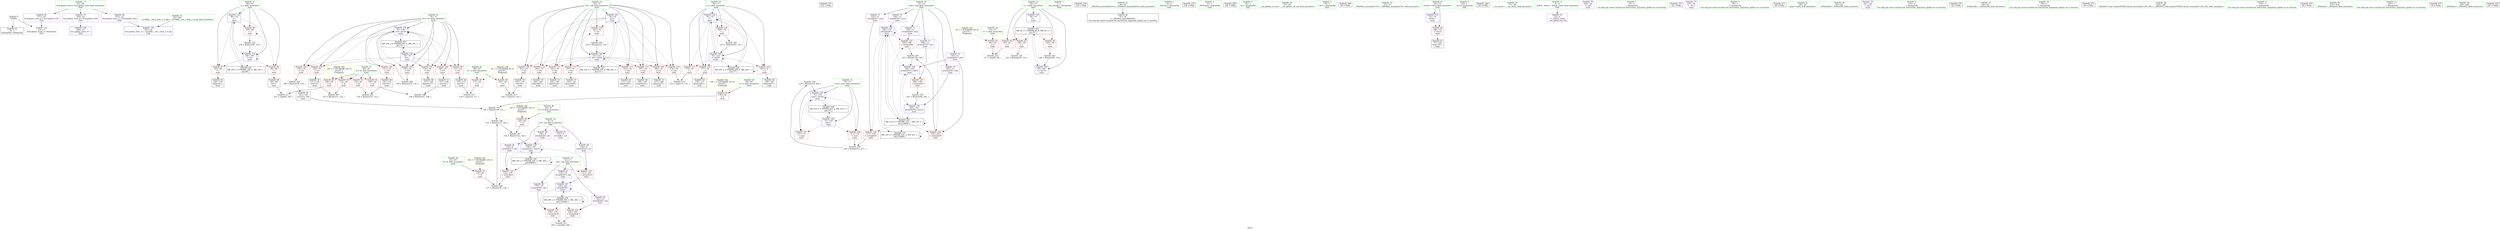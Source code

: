 digraph "SVFG" {
	label="SVFG";

	Node0x5569980e38b0 [shape=record,color=grey,label="{NodeID: 0\nNullPtr}"];
	Node0x5569980e38b0 -> Node0x5569980fde00[style=solid];
	Node0x5569980e38b0 -> Node0x556998104750[style=solid];
	Node0x5569980fe3b0 [shape=record,color=red,label="{NodeID: 97\n103\<--68\n\<--i\nmain\n}"];
	Node0x5569980fe3b0 -> Node0x5569980fe070[style=solid];
	Node0x5569980e4e50 [shape=record,color=green,label="{NodeID: 14\n8\<--9\narr\<--arr_field_insensitive\nGlob }"];
	Node0x5569980e4e50 -> Node0x5569980fff30[style=solid];
	Node0x5569980e4e50 -> Node0x556998100000[style=solid];
	Node0x5569980e4e50 -> Node0x5569981000d0[style=solid];
	Node0x5569980e4e50 -> Node0x5569981001a0[style=solid];
	Node0x556998125730 [shape=record,color=black,label="{NodeID: 277\n232 = PHI()\n}"];
	Node0x556998101d60 [shape=record,color=grey,label="{NodeID: 194\n219 = Binary(218, 202, )\n}"];
	Node0x556998101d60 -> Node0x556998105480[style=solid];
	Node0x5569980fef10 [shape=record,color=red,label="{NodeID: 111\n181\<--74\n\<--i32\nmain\n}"];
	Node0x5569980fef10 -> Node0x5569980ff8b0[style=solid];
	Node0x5569980fd2a0 [shape=record,color=green,label="{NodeID: 28\n62\<--63\nX\<--X_field_insensitive\nmain\n}"];
	Node0x5569980fd2a0 -> Node0x5569981017f0[style=solid];
	Node0x556998109dd0 [shape=record,color=grey,label="{NodeID: 208\n154 = Binary(153, 110, )\n}"];
	Node0x556998109dd0 -> Node0x556998104e00[style=solid];
	Node0x556998104210 [shape=record,color=red,label="{NodeID: 125\n190\<--189\n\<--arrayidx48\nmain\n}"];
	Node0x556998104210 -> Node0x556998109ad0[style=solid];
	Node0x5569980fde00 [shape=record,color=black,label="{NodeID: 42\n2\<--3\ndummyVal\<--dummyVal\n}"];
	Node0x556998104e00 [shape=record,color=blue,label="{NodeID: 139\n70\<--154\ni10\<--inc30\nmain\n}"];
	Node0x556998104e00 -> Node0x5569980fe550[style=dashed];
	Node0x556998104e00 -> Node0x5569980fe620[style=dashed];
	Node0x556998104e00 -> Node0x5569980fe6f0[style=dashed];
	Node0x556998104e00 -> Node0x5569980fe7c0[style=dashed];
	Node0x556998104e00 -> Node0x5569980fe890[style=dashed];
	Node0x556998104e00 -> Node0x5569980fe960[style=dashed];
	Node0x556998104e00 -> Node0x5569980fea30[style=dashed];
	Node0x556998104e00 -> Node0x556998104e00[style=dashed];
	Node0x556998104e00 -> Node0x556998114310[style=dashed];
	Node0x5569980ff980 [shape=record,color=black,label="{NodeID: 56\n188\<--187\nidxprom47\<--\nmain\n}"];
	Node0x5569981004e0 [shape=record,color=purple,label="{NodeID: 70\n168\<--12\narrayidx38\<--soln\nmain\n}"];
	Node0x5569981004e0 -> Node0x556998105070[style=solid];
	Node0x5569981010a0 [shape=record,color=red,label="{NodeID: 84\n85\<--56\n\<--t\nmain\n}"];
	Node0x5569981010a0 -> Node0x55699810a6d0[style=solid];
	Node0x5569980e29c0 [shape=record,color=green,label="{NodeID: 1\n7\<--1\n__dso_handle\<--dummyObj\nGlob }"];
	Node0x5569980fe480 [shape=record,color=red,label="{NodeID: 98\n108\<--68\n\<--i\nmain\n}"];
	Node0x5569980fe480 -> Node0x556998109650[style=solid];
	Node0x5569980e4f20 [shape=record,color=green,label="{NodeID: 15\n10\<--11\ninp\<--inp_field_insensitive\nGlob }"];
	Node0x5569980e4f20 -> Node0x556998100270[style=solid];
	Node0x5569980e4f20 -> Node0x556998100340[style=solid];
	Node0x5569980e4f20 -> Node0x556998100410[style=solid];
	Node0x556998125830 [shape=record,color=black,label="{NodeID: 278\n236 = PHI()\n}"];
	Node0x556998101ee0 [shape=record,color=grey,label="{NodeID: 195\n218 = Binary(213, 217, )\n}"];
	Node0x556998101ee0 -> Node0x556998101d60[style=solid];
	Node0x5569980fefe0 [shape=record,color=red,label="{NodeID: 112\n191\<--74\n\<--i32\nmain\n}"];
	Node0x5569980fefe0 -> Node0x5569980ffa50[style=solid];
	Node0x5569980fd370 [shape=record,color=green,label="{NodeID: 29\n64\<--65\nY\<--Y_field_insensitive\nmain\n}"];
	Node0x5569980fd370 -> Node0x5569981018c0[style=solid];
	Node0x556998109f50 [shape=record,color=grey,label="{NodeID: 209\n137 = Binary(130, 136, )\n}"];
	Node0x556998109f50 -> Node0x556998102060[style=solid];
	Node0x5569981042e0 [shape=record,color=red,label="{NodeID: 126\n194\<--193\n\<--arrayidx50\nmain\n}"];
	Node0x5569981042e0 -> Node0x556998109ad0[style=solid];
	Node0x5569980fded0 [shape=record,color=black,label="{NodeID: 43\n35\<--36\n\<--_ZNSt8ios_base4InitD1Ev\nCan only get source location for instruction, argument, global var or function.}"];
	Node0x556998113910 [shape=record,color=black,label="{NodeID: 223\nMR_6V_3 = PHI(MR_6V_4, MR_6V_2, )\npts\{57 \}\n}"];
	Node0x556998113910 -> Node0x5569981010a0[style=dashed];
	Node0x556998113910 -> Node0x556998101170[style=dashed];
	Node0x556998113910 -> Node0x556998101240[style=dashed];
	Node0x556998113910 -> Node0x556998105620[style=dashed];
	Node0x556998104ed0 [shape=record,color=blue,label="{NodeID: 140\n72\<--158\nsum\<--\nmain\n}"];
	Node0x556998104ed0 -> Node0x5569980feb00[style=dashed];
	Node0x556998104ed0 -> Node0x5569980febd0[style=dashed];
	Node0x556998104ed0 -> Node0x556998105480[style=dashed];
	Node0x556998104ed0 -> Node0x556998114810[style=dashed];
	Node0x5569980ffa50 [shape=record,color=black,label="{NodeID: 57\n192\<--191\nidxprom49\<--\nmain\n}"];
	Node0x556998118530 [shape=record,color=yellow,style=double,label="{NodeID: 237\n4V_1 = ENCHI(MR_4V_0)\npts\{55 \}\nFun[main]}"];
	Node0x556998118530 -> Node0x556998100fd0[style=dashed];
	Node0x5569981005b0 [shape=record,color=purple,label="{NodeID: 71\n189\<--12\narrayidx48\<--soln\nmain\n}"];
	Node0x5569981005b0 -> Node0x556998104210[style=solid];
	Node0x556998101170 [shape=record,color=red,label="{NodeID: 85\n230\<--56\n\<--t\nmain\n}"];
	Node0x556998101170 -> Node0x556998101a60[style=solid];
	Node0x5569980e3bd0 [shape=record,color=green,label="{NodeID: 2\n14\<--1\n_ZSt3cin\<--dummyObj\nGlob }"];
	Node0x5569980fe550 [shape=record,color=red,label="{NodeID: 99\n115\<--70\n\<--i10\nmain\n}"];
	Node0x5569980fe550 -> Node0x5569980fe140[style=solid];
	Node0x5569980e4ff0 [shape=record,color=green,label="{NodeID: 16\n12\<--13\nsoln\<--soln_field_insensitive\nGlob }"];
	Node0x5569980e4ff0 -> Node0x5569981004e0[style=solid];
	Node0x5569980e4ff0 -> Node0x5569981005b0[style=solid];
	Node0x5569980e4ff0 -> Node0x556998100680[style=solid];
	Node0x5569980e4ff0 -> Node0x556998100750[style=solid];
	Node0x5569980e4ff0 -> Node0x556998100820[style=solid];
	Node0x5569980e4ff0 -> Node0x5569981008f0[style=solid];
	Node0x556998125930 [shape=record,color=black,label="{NodeID: 279\n238 = PHI()\n}"];
	Node0x556998102060 [shape=record,color=grey,label="{NodeID: 196\n143 = Binary(137, 142, )\n}"];
	Node0x556998102060 -> Node0x5569981021e0[style=solid];
	Node0x5569980ff0b0 [shape=record,color=red,label="{NodeID: 113\n197\<--74\n\<--i32\nmain\n}"];
	Node0x5569980ff0b0 -> Node0x5569980ffb20[style=solid];
	Node0x5569980fd440 [shape=record,color=green,label="{NodeID: 30\n66\<--67\nZ\<--Z_field_insensitive\nmain\n}"];
	Node0x5569980fd440 -> Node0x556998101990[style=solid];
	Node0x55699810a0d0 [shape=record,color=grey,label="{NodeID: 210\n175 = cmp(173, 174, )\n}"];
	Node0x5569981043b0 [shape=record,color=red,label="{NodeID: 127\n200\<--199\n\<--arrayidx53\nmain\n}"];
	Node0x5569981043b0 -> Node0x5569981024e0[style=solid];
	Node0x5569980fdfa0 [shape=record,color=black,label="{NodeID: 44\n99\<--98\nconv\<--\nmain\n}"];
	Node0x5569980fdfa0 -> Node0x55699810a250[style=solid];
	Node0x556998113e10 [shape=record,color=black,label="{NodeID: 224\nMR_18V_2 = PHI(MR_18V_4, MR_18V_1, )\npts\{69 \}\n}"];
	Node0x556998113e10 -> Node0x5569981049f0[style=dashed];
	Node0x556998104fa0 [shape=record,color=blue,label="{NodeID: 141\n74\<--79\ni32\<--\nmain\n}"];
	Node0x556998104fa0 -> Node0x5569980feca0[style=dashed];
	Node0x556998104fa0 -> Node0x5569980fed70[style=dashed];
	Node0x556998104fa0 -> Node0x5569980fee40[style=dashed];
	Node0x556998104fa0 -> Node0x5569980fef10[style=dashed];
	Node0x556998104fa0 -> Node0x5569980fefe0[style=dashed];
	Node0x556998104fa0 -> Node0x5569980ff0b0[style=dashed];
	Node0x556998104fa0 -> Node0x5569980ff180[style=dashed];
	Node0x556998104fa0 -> Node0x5569980ff250[style=dashed];
	Node0x556998104fa0 -> Node0x556998103ac0[style=dashed];
	Node0x556998104fa0 -> Node0x556998105550[style=dashed];
	Node0x556998104fa0 -> Node0x556998114d10[style=dashed];
	Node0x5569980ffb20 [shape=record,color=black,label="{NodeID: 58\n198\<--197\nidxprom52\<--\nmain\n}"];
	Node0x556998100680 [shape=record,color=purple,label="{NodeID: 72\n193\<--12\narrayidx50\<--soln\nmain\n}"];
	Node0x556998100680 -> Node0x5569981042e0[style=solid];
	Node0x556998100680 -> Node0x556998105210[style=solid];
	Node0x556998101240 [shape=record,color=red,label="{NodeID: 86\n244\<--56\n\<--t\nmain\n}"];
	Node0x556998101240 -> Node0x5569981027e0[style=solid];
	Node0x5569980e5230 [shape=record,color=green,label="{NodeID: 3\n15\<--1\n_ZSt4cout\<--dummyObj\nGlob }"];
	Node0x5569980fe620 [shape=record,color=red,label="{NodeID: 100\n120\<--70\n\<--i10\nmain\n}"];
	Node0x5569980fe620 -> Node0x5569980fe210[style=solid];
	Node0x5569980e50c0 [shape=record,color=green,label="{NodeID: 17\n22\<--26\nllvm.global_ctors\<--llvm.global_ctors_field_insensitive\nGlob }"];
	Node0x5569980e50c0 -> Node0x556998100c30[style=solid];
	Node0x5569980e50c0 -> Node0x556998100d00[style=solid];
	Node0x5569980e50c0 -> Node0x556998100e00[style=solid];
	Node0x556998125a30 [shape=record,color=black,label="{NodeID: 280\n242 = PHI()\n}"];
	Node0x5569981021e0 [shape=record,color=grey,label="{NodeID: 197\n145 = Binary(143, 144, )\n}"];
	Node0x5569981021e0 -> Node0x556998104d30[style=solid];
	Node0x5569980ff180 [shape=record,color=red,label="{NodeID: 114\n203\<--74\n\<--i32\nmain\n}"];
	Node0x5569980ff180 -> Node0x5569980ffbf0[style=solid];
	Node0x5569980fd510 [shape=record,color=green,label="{NodeID: 31\n68\<--69\ni\<--i_field_insensitive\nmain\n}"];
	Node0x5569980fd510 -> Node0x5569980fe2e0[style=solid];
	Node0x5569980fd510 -> Node0x5569980fe3b0[style=solid];
	Node0x5569980fd510 -> Node0x5569980fe480[style=solid];
	Node0x5569980fd510 -> Node0x5569981049f0[style=solid];
	Node0x5569980fd510 -> Node0x556998104ac0[style=solid];
	Node0x55699810a250 [shape=record,color=grey,label="{NodeID: 211\n101 = cmp(99, 100, )\n}"];
	Node0x556998104480 [shape=record,color=red,label="{NodeID: 128\n217\<--216\n\<--arrayidx61\nmain\n}"];
	Node0x556998104480 -> Node0x556998101ee0[style=solid];
	Node0x5569980fe070 [shape=record,color=black,label="{NodeID: 45\n104\<--103\nidxprom\<--\nmain\n}"];
	Node0x556998114310 [shape=record,color=black,label="{NodeID: 225\nMR_20V_2 = PHI(MR_20V_4, MR_20V_1, )\npts\{71 \}\n}"];
	Node0x556998114310 -> Node0x556998104b90[style=dashed];
	Node0x556998105070 [shape=record,color=blue,label="{NodeID: 142\n168\<--170\narrayidx38\<--\nmain\n}"];
	Node0x556998105070 -> Node0x556998104210[style=dashed];
	Node0x556998105070 -> Node0x5569981042e0[style=dashed];
	Node0x556998105070 -> Node0x556998104480[style=dashed];
	Node0x556998105070 -> Node0x556998105070[style=dashed];
	Node0x556998105070 -> Node0x556998105210[style=dashed];
	Node0x556998105070 -> Node0x556998112a10[style=dashed];
	Node0x556998105070 -> Node0x556998116110[style=dashed];
	Node0x5569980ffbf0 [shape=record,color=black,label="{NodeID: 59\n204\<--203\nidxprom55\<--\nmain\n}"];
	Node0x5569981186f0 [shape=record,color=yellow,style=double,label="{NodeID: 239\n8V_1 = ENCHI(MR_8V_0)\npts\{59 \}\nFun[main]}"];
	Node0x5569981186f0 -> Node0x556998101310[style=dashed];
	Node0x5569981186f0 -> Node0x5569981013e0[style=dashed];
	Node0x556998100750 [shape=record,color=purple,label="{NodeID: 73\n199\<--12\narrayidx53\<--soln\nmain\n}"];
	Node0x556998100750 -> Node0x5569981043b0[style=solid];
	Node0x556998101310 [shape=record,color=red,label="{NodeID: 87\n117\<--58\n\<--n\nmain\n}"];
	Node0x556998101310 -> Node0x55699810a850[style=solid];
	Node0x5569980e52c0 [shape=record,color=green,label="{NodeID: 4\n16\<--1\n.str\<--dummyObj\nGlob }"];
	Node0x5569980fe6f0 [shape=record,color=red,label="{NodeID: 101\n126\<--70\n\<--i10\nmain\n}"];
	Node0x5569980fe6f0 -> Node0x5569980ff300[style=solid];
	Node0x5569980fcb40 [shape=record,color=green,label="{NodeID: 18\n27\<--28\n__cxx_global_var_init\<--__cxx_global_var_init_field_insensitive\n}"];
	Node0x556998102360 [shape=record,color=grey,label="{NodeID: 198\n149 = Binary(147, 148, )\n}"];
	Node0x5569980ff250 [shape=record,color=red,label="{NodeID: 115\n214\<--74\n\<--i32\nmain\n}"];
	Node0x5569980ff250 -> Node0x5569980ffcc0[style=solid];
	Node0x5569980fd5e0 [shape=record,color=green,label="{NodeID: 32\n70\<--71\ni10\<--i10_field_insensitive\nmain\n}"];
	Node0x5569980fd5e0 -> Node0x5569980fe550[style=solid];
	Node0x5569980fd5e0 -> Node0x5569980fe620[style=solid];
	Node0x5569980fd5e0 -> Node0x5569980fe6f0[style=solid];
	Node0x5569980fd5e0 -> Node0x5569980fe7c0[style=solid];
	Node0x5569980fd5e0 -> Node0x5569980fe890[style=solid];
	Node0x5569980fd5e0 -> Node0x5569980fe960[style=solid];
	Node0x5569980fd5e0 -> Node0x5569980fea30[style=solid];
	Node0x5569980fd5e0 -> Node0x556998104b90[style=solid];
	Node0x5569980fd5e0 -> Node0x556998104e00[style=solid];
	Node0x55699810a3d0 [shape=record,color=grey,label="{NodeID: 212\n185 = cmp(180, 184, )\n}"];
	Node0x556998104550 [shape=record,color=blue,label="{NodeID: 129\n269\<--23\nllvm.global_ctors_0\<--\nGlob }"];
	Node0x5569980fe140 [shape=record,color=black,label="{NodeID: 46\n116\<--115\nconv12\<--\nmain\n}"];
	Node0x5569980fe140 -> Node0x55699810a850[style=solid];
	Node0x556998114810 [shape=record,color=black,label="{NodeID: 226\nMR_22V_2 = PHI(MR_22V_4, MR_22V_1, )\npts\{73 \}\n}"];
	Node0x556998114810 -> Node0x556998104ed0[style=dashed];
	Node0x556998105140 [shape=record,color=blue,label="{NodeID: 143\n76\<--79\nj\<--\nmain\n}"];
	Node0x556998105140 -> Node0x556998103b90[style=dashed];
	Node0x556998105140 -> Node0x556998103c60[style=dashed];
	Node0x556998105140 -> Node0x556998103d30[style=dashed];
	Node0x556998105140 -> Node0x556998103e00[style=dashed];
	Node0x556998105140 -> Node0x556998105140[style=dashed];
	Node0x556998105140 -> Node0x5569981053b0[style=dashed];
	Node0x556998105140 -> Node0x556998115210[style=dashed];
	Node0x5569980ffcc0 [shape=record,color=black,label="{NodeID: 60\n215\<--214\nidxprom60\<--\nmain\n}"];
	Node0x5569981187d0 [shape=record,color=yellow,style=double,label="{NodeID: 240\n10V_1 = ENCHI(MR_10V_0)\npts\{61 \}\nFun[main]}"];
	Node0x5569981187d0 -> Node0x5569981014b0[style=dashed];
	Node0x5569981187d0 -> Node0x556998101580[style=dashed];
	Node0x5569981187d0 -> Node0x556998101650[style=dashed];
	Node0x5569981187d0 -> Node0x556998101720[style=dashed];
	Node0x556998100820 [shape=record,color=purple,label="{NodeID: 74\n205\<--12\narrayidx56\<--soln\nmain\n}"];
	Node0x556998100820 -> Node0x5569981052e0[style=solid];
	Node0x5569981013e0 [shape=record,color=red,label="{NodeID: 88\n163\<--58\n\<--n\nmain\n}"];
	Node0x5569981013e0 -> Node0x55699810a550[style=solid];
	Node0x5569980e4000 [shape=record,color=green,label="{NodeID: 5\n18\<--1\n.str.1\<--dummyObj\nGlob }"];
	Node0x556997e8b930 [shape=record,color=black,label="{NodeID: 268\n80 = PHI()\n}"];
	Node0x5569980fe7c0 [shape=record,color=red,label="{NodeID: 102\n131\<--70\n\<--i10\nmain\n}"];
	Node0x5569980fe7c0 -> Node0x5569980ff3d0[style=solid];
	Node0x5569980fcbd0 [shape=record,color=green,label="{NodeID: 19\n31\<--32\n_ZNSt8ios_base4InitC1Ev\<--_ZNSt8ios_base4InitC1Ev_field_insensitive\n}"];
	Node0x5569981024e0 [shape=record,color=grey,label="{NodeID: 199\n201 = Binary(200, 202, )\n}"];
	Node0x5569981024e0 -> Node0x5569981052e0[style=solid];
	Node0x556998103ac0 [shape=record,color=red,label="{NodeID: 116\n222\<--74\n\<--i32\nmain\n}"];
	Node0x556998103ac0 -> Node0x556998102960[style=solid];
	Node0x5569980fd6b0 [shape=record,color=green,label="{NodeID: 33\n72\<--73\nsum\<--sum_field_insensitive\nmain\n}"];
	Node0x5569980fd6b0 -> Node0x5569980feb00[style=solid];
	Node0x5569980fd6b0 -> Node0x5569980febd0[style=solid];
	Node0x5569980fd6b0 -> Node0x556998104ed0[style=solid];
	Node0x5569980fd6b0 -> Node0x556998105480[style=solid];
	Node0x55699810a550 [shape=record,color=grey,label="{NodeID: 213\n164 = cmp(162, 163, )\n}"];
	Node0x556998104650 [shape=record,color=blue,label="{NodeID: 130\n270\<--24\nllvm.global_ctors_1\<--_GLOBAL__sub_I_Saty_2_0.cpp\nGlob }"];
	Node0x5569980fe210 [shape=record,color=black,label="{NodeID: 47\n121\<--120\nconv15\<--\nmain\n}"];
	Node0x5569980fe210 -> Node0x556998109c50[style=solid];
	Node0x556998114d10 [shape=record,color=black,label="{NodeID: 227\nMR_24V_2 = PHI(MR_24V_4, MR_24V_1, )\npts\{75 \}\n}"];
	Node0x556998114d10 -> Node0x556998104fa0[style=dashed];
	Node0x556998105210 [shape=record,color=blue,label="{NodeID: 144\n193\<--195\narrayidx50\<--add51\nmain\n}"];
	Node0x556998105210 -> Node0x5569981043b0[style=dashed];
	Node0x556998105210 -> Node0x5569981052e0[style=dashed];
	Node0x5569980ffd90 [shape=record,color=black,label="{NodeID: 61\n51\<--248\nmain_ret\<--\nmain\n}"];
	Node0x5569981188b0 [shape=record,color=yellow,style=double,label="{NodeID: 241\n12V_1 = ENCHI(MR_12V_0)\npts\{63 \}\nFun[main]}"];
	Node0x5569981188b0 -> Node0x5569981017f0[style=dashed];
	Node0x5569981008f0 [shape=record,color=purple,label="{NodeID: 75\n216\<--12\narrayidx61\<--soln\nmain\n}"];
	Node0x5569981008f0 -> Node0x556998104480[style=solid];
	Node0x5569981014b0 [shape=record,color=red,label="{NodeID: 89\n100\<--60\n\<--m\nmain\n}"];
	Node0x5569981014b0 -> Node0x55699810a250[style=solid];
	Node0x5569980e4090 [shape=record,color=green,label="{NodeID: 6\n20\<--1\n.str.2\<--dummyObj\nGlob }"];
	Node0x556998124ed0 [shape=record,color=black,label="{NodeID: 269\n106 = PHI()\n}"];
	Node0x5569980fe890 [shape=record,color=red,label="{NodeID: 103\n139\<--70\n\<--i10\nmain\n}"];
	Node0x5569980fe890 -> Node0x556998102660[style=solid];
	Node0x5569980fcc60 [shape=record,color=green,label="{NodeID: 20\n37\<--38\n__cxa_atexit\<--__cxa_atexit_field_insensitive\n}"];
	Node0x556998102660 [shape=record,color=grey,label="{NodeID: 200\n140 = Binary(139, 110, )\n}"];
	Node0x556998102660 -> Node0x5569980ff4a0[style=solid];
	Node0x556998103b90 [shape=record,color=red,label="{NodeID: 117\n173\<--76\n\<--j\nmain\n}"];
	Node0x556998103b90 -> Node0x55699810a0d0[style=solid];
	Node0x5569980fd780 [shape=record,color=green,label="{NodeID: 34\n74\<--75\ni32\<--i32_field_insensitive\nmain\n}"];
	Node0x5569980fd780 -> Node0x5569980feca0[style=solid];
	Node0x5569980fd780 -> Node0x5569980fed70[style=solid];
	Node0x5569980fd780 -> Node0x5569980fee40[style=solid];
	Node0x5569980fd780 -> Node0x5569980fef10[style=solid];
	Node0x5569980fd780 -> Node0x5569980fefe0[style=solid];
	Node0x5569980fd780 -> Node0x5569980ff0b0[style=solid];
	Node0x5569980fd780 -> Node0x5569980ff180[style=solid];
	Node0x5569980fd780 -> Node0x5569980ff250[style=solid];
	Node0x5569980fd780 -> Node0x556998103ac0[style=solid];
	Node0x5569980fd780 -> Node0x556998104fa0[style=solid];
	Node0x5569980fd780 -> Node0x556998105550[style=solid];
	Node0x55699810a6d0 [shape=record,color=grey,label="{NodeID: 214\n87 = cmp(85, 86, )\n}"];
	Node0x556998104750 [shape=record,color=blue, style = dotted,label="{NodeID: 131\n271\<--3\nllvm.global_ctors_2\<--dummyVal\nGlob }"];
	Node0x5569980ff300 [shape=record,color=black,label="{NodeID: 48\n127\<--126\nidxprom17\<--\nmain\n}"];
	Node0x556998115210 [shape=record,color=black,label="{NodeID: 228\nMR_26V_2 = PHI(MR_26V_3, MR_26V_1, )\npts\{77 \}\n}"];
	Node0x556998115210 -> Node0x556998105140[style=dashed];
	Node0x556998115210 -> Node0x556998115210[style=dashed];
	Node0x5569981052e0 [shape=record,color=blue,label="{NodeID: 145\n205\<--201\narrayidx56\<--rem54\nmain\n}"];
	Node0x5569981052e0 -> Node0x556998112a10[style=dashed];
	Node0x5569980ffe60 [shape=record,color=purple,label="{NodeID: 62\n33\<--4\n\<--_ZStL8__ioinit\n__cxx_global_var_init\n}"];
	Node0x556998118990 [shape=record,color=yellow,style=double,label="{NodeID: 242\n14V_1 = ENCHI(MR_14V_0)\npts\{65 \}\nFun[main]}"];
	Node0x556998118990 -> Node0x5569981018c0[style=dashed];
	Node0x5569981009c0 [shape=record,color=purple,label="{NodeID: 76\n226\<--16\n\<--.str\nmain\n}"];
	Node0x556998101580 [shape=record,color=red,label="{NodeID: 90\n122\<--60\n\<--m\nmain\n}"];
	Node0x556998101580 -> Node0x556998109c50[style=solid];
	Node0x5569980e3d00 [shape=record,color=green,label="{NodeID: 7\n23\<--1\n\<--dummyObj\nCan only get source location for instruction, argument, global var or function.}"];
	Node0x556998124fd0 [shape=record,color=black,label="{NodeID: 270\n34 = PHI()\n}"];
	Node0x5569980fe960 [shape=record,color=red,label="{NodeID: 104\n146\<--70\n\<--i10\nmain\n}"];
	Node0x5569980fe960 -> Node0x5569980ff570[style=solid];
	Node0x5569980fccf0 [shape=record,color=green,label="{NodeID: 21\n36\<--42\n_ZNSt8ios_base4InitD1Ev\<--_ZNSt8ios_base4InitD1Ev_field_insensitive\n}"];
	Node0x5569980fccf0 -> Node0x5569980fded0[style=solid];
	Node0x5569981027e0 [shape=record,color=grey,label="{NodeID: 201\n245 = Binary(244, 110, )\n}"];
	Node0x5569981027e0 -> Node0x556998105620[style=solid];
	Node0x556998103c60 [shape=record,color=red,label="{NodeID: 118\n177\<--76\n\<--j\nmain\n}"];
	Node0x556998103c60 -> Node0x5569980ff7e0[style=solid];
	Node0x5569980fd850 [shape=record,color=green,label="{NodeID: 35\n76\<--77\nj\<--j_field_insensitive\nmain\n}"];
	Node0x5569980fd850 -> Node0x556998103b90[style=solid];
	Node0x5569980fd850 -> Node0x556998103c60[style=solid];
	Node0x5569980fd850 -> Node0x556998103d30[style=solid];
	Node0x5569980fd850 -> Node0x556998103e00[style=solid];
	Node0x5569980fd850 -> Node0x556998105140[style=solid];
	Node0x5569980fd850 -> Node0x5569981053b0[style=solid];
	Node0x55699810a850 [shape=record,color=grey,label="{NodeID: 215\n118 = cmp(116, 117, )\n}"];
	Node0x556998104850 [shape=record,color=blue,label="{NodeID: 132\n52\<--79\nretval\<--\nmain\n}"];
	Node0x556998104850 -> Node0x556998100f00[style=dashed];
	Node0x5569980ff3d0 [shape=record,color=black,label="{NodeID: 49\n132\<--131\nconv19\<--\nmain\n}"];
	Node0x5569980ff3d0 -> Node0x556998109950[style=solid];
	Node0x556998115710 [shape=record,color=black,label="{NodeID: 229\nMR_28V_2 = PHI(MR_28V_3, MR_28V_1, )\npts\{90000 \}\n}"];
	Node0x556998115710 -> Node0x556998103ed0[style=dashed];
	Node0x556998115710 -> Node0x556998103fa0[style=dashed];
	Node0x556998115710 -> Node0x556998104d30[style=dashed];
	Node0x556998115710 -> Node0x556998115710[style=dashed];
	Node0x5569981053b0 [shape=record,color=blue,label="{NodeID: 146\n76\<--210\nj\<--inc58\nmain\n}"];
	Node0x5569981053b0 -> Node0x556998103b90[style=dashed];
	Node0x5569981053b0 -> Node0x556998103c60[style=dashed];
	Node0x5569981053b0 -> Node0x556998103d30[style=dashed];
	Node0x5569981053b0 -> Node0x556998103e00[style=dashed];
	Node0x5569981053b0 -> Node0x556998105140[style=dashed];
	Node0x5569981053b0 -> Node0x5569981053b0[style=dashed];
	Node0x5569981053b0 -> Node0x556998115210[style=dashed];
	Node0x5569980fff30 [shape=record,color=purple,label="{NodeID: 63\n105\<--8\narrayidx\<--arr\nmain\n}"];
	Node0x556998118a70 [shape=record,color=yellow,style=double,label="{NodeID: 243\n16V_1 = ENCHI(MR_16V_0)\npts\{67 \}\nFun[main]}"];
	Node0x556998118a70 -> Node0x556998101990[style=dashed];
	Node0x556998100a90 [shape=record,color=purple,label="{NodeID: 77\n235\<--18\n\<--.str.1\nmain\n}"];
	Node0x556998101650 [shape=record,color=red,label="{NodeID: 91\n133\<--60\n\<--m\nmain\n}"];
	Node0x556998101650 -> Node0x556998109950[style=solid];
	Node0x5569980e3d90 [shape=record,color=green,label="{NodeID: 8\n79\<--1\n\<--dummyObj\nCan only get source location for instruction, argument, global var or function.}"];
	Node0x5569981250d0 [shape=record,color=black,label="{NodeID: 271\n89 = PHI()\n}"];
	Node0x5569980fea30 [shape=record,color=red,label="{NodeID: 105\n153\<--70\n\<--i10\nmain\n}"];
	Node0x5569980fea30 -> Node0x556998109dd0[style=solid];
	Node0x5569980fcdc0 [shape=record,color=green,label="{NodeID: 22\n49\<--50\nmain\<--main_field_insensitive\n}"];
	Node0x556998102960 [shape=record,color=grey,label="{NodeID: 202\n223 = Binary(222, 110, )\n}"];
	Node0x556998102960 -> Node0x556998105550[style=solid];
	Node0x556998103d30 [shape=record,color=red,label="{NodeID: 119\n187\<--76\n\<--j\nmain\n}"];
	Node0x556998103d30 -> Node0x5569980ff980[style=solid];
	Node0x5569980fd920 [shape=record,color=green,label="{NodeID: 36\n81\<--82\n_ZNSirsERi\<--_ZNSirsERi_field_insensitive\n}"];
	Node0x556998104920 [shape=record,color=blue,label="{NodeID: 133\n56\<--79\nt\<--\nmain\n}"];
	Node0x556998104920 -> Node0x556998113910[style=dashed];
	Node0x5569980ff4a0 [shape=record,color=black,label="{NodeID: 50\n141\<--140\nconv22\<--add\nmain\n}"];
	Node0x5569980ff4a0 -> Node0x556998101be0[style=solid];
	Node0x556998115c10 [shape=record,color=black,label="{NodeID: 230\nMR_30V_2 = PHI(MR_30V_3, MR_30V_1, )\npts\{110000 \}\n}"];
	Node0x556998115c10 -> Node0x556998104070[style=dashed];
	Node0x556998115c10 -> Node0x556998104140[style=dashed];
	Node0x556998115c10 -> Node0x556998104c60[style=dashed];
	Node0x556998115c10 -> Node0x556998115c10[style=dashed];
	Node0x556998105480 [shape=record,color=blue,label="{NodeID: 147\n72\<--219\nsum\<--rem63\nmain\n}"];
	Node0x556998105480 -> Node0x5569980feb00[style=dashed];
	Node0x556998105480 -> Node0x5569980febd0[style=dashed];
	Node0x556998105480 -> Node0x556998105480[style=dashed];
	Node0x556998105480 -> Node0x556998114810[style=dashed];
	Node0x556998100000 [shape=record,color=purple,label="{NodeID: 64\n124\<--8\narrayidx16\<--arr\nmain\n}"];
	Node0x556998100000 -> Node0x556998103ed0[style=solid];
	Node0x556998100b60 [shape=record,color=purple,label="{NodeID: 78\n241\<--20\n\<--.str.2\nmain\n}"];
	Node0x556998101720 [shape=record,color=red,label="{NodeID: 92\n148\<--60\n\<--m\nmain\n}"];
	Node0x556998101720 -> Node0x556998102360[style=solid];
	Node0x5569980e3e20 [shape=record,color=green,label="{NodeID: 9\n110\<--1\n\<--dummyObj\nCan only get source location for instruction, argument, global var or function.}"];
	Node0x556998125230 [shape=record,color=black,label="{NodeID: 272\n92 = PHI()\n}"];
	Node0x5569980feb00 [shape=record,color=red,label="{NodeID: 106\n213\<--72\n\<--sum\nmain\n}"];
	Node0x5569980feb00 -> Node0x556998101ee0[style=solid];
	Node0x5569980fce90 [shape=record,color=green,label="{NodeID: 23\n52\<--53\nretval\<--retval_field_insensitive\nmain\n}"];
	Node0x5569980fce90 -> Node0x556998100f00[style=solid];
	Node0x5569980fce90 -> Node0x556998104850[style=solid];
	Node0x556998109650 [shape=record,color=grey,label="{NodeID: 203\n109 = Binary(108, 110, )\n}"];
	Node0x556998109650 -> Node0x556998104ac0[style=solid];
	Node0x556998103e00 [shape=record,color=red,label="{NodeID: 120\n209\<--76\n\<--j\nmain\n}"];
	Node0x556998103e00 -> Node0x5569981097d0[style=solid];
	Node0x5569980fd9f0 [shape=record,color=green,label="{NodeID: 37\n90\<--91\n_ZNSirsERx\<--_ZNSirsERx_field_insensitive\n}"];
	Node0x5569981049f0 [shape=record,color=blue,label="{NodeID: 134\n68\<--79\ni\<--\nmain\n}"];
	Node0x5569981049f0 -> Node0x5569980fe2e0[style=dashed];
	Node0x5569981049f0 -> Node0x5569980fe3b0[style=dashed];
	Node0x5569981049f0 -> Node0x5569980fe480[style=dashed];
	Node0x5569981049f0 -> Node0x556998104ac0[style=dashed];
	Node0x5569981049f0 -> Node0x556998113e10[style=dashed];
	Node0x5569980ff570 [shape=record,color=black,label="{NodeID: 51\n147\<--146\nconv26\<--\nmain\n}"];
	Node0x5569980ff570 -> Node0x556998102360[style=solid];
	Node0x556998116110 [shape=record,color=black,label="{NodeID: 231\nMR_32V_2 = PHI(MR_32V_3, MR_32V_1, )\npts\{130000 \}\n}"];
	Node0x556998116110 -> Node0x556998105070[style=dashed];
	Node0x556998116110 -> Node0x556998116110[style=dashed];
	Node0x556998105550 [shape=record,color=blue,label="{NodeID: 148\n74\<--223\ni32\<--inc65\nmain\n}"];
	Node0x556998105550 -> Node0x5569980feca0[style=dashed];
	Node0x556998105550 -> Node0x5569980fed70[style=dashed];
	Node0x556998105550 -> Node0x5569980fee40[style=dashed];
	Node0x556998105550 -> Node0x5569980fef10[style=dashed];
	Node0x556998105550 -> Node0x5569980fefe0[style=dashed];
	Node0x556998105550 -> Node0x5569980ff0b0[style=dashed];
	Node0x556998105550 -> Node0x5569980ff180[style=dashed];
	Node0x556998105550 -> Node0x5569980ff250[style=dashed];
	Node0x556998105550 -> Node0x556998103ac0[style=dashed];
	Node0x556998105550 -> Node0x556998105550[style=dashed];
	Node0x556998105550 -> Node0x556998114d10[style=dashed];
	Node0x5569981000d0 [shape=record,color=purple,label="{NodeID: 65\n135\<--8\narrayidx21\<--arr\nmain\n}"];
	Node0x5569981000d0 -> Node0x556998103fa0[style=solid];
	Node0x556998100c30 [shape=record,color=purple,label="{NodeID: 79\n269\<--22\nllvm.global_ctors_0\<--llvm.global_ctors\nGlob }"];
	Node0x556998100c30 -> Node0x556998104550[style=solid];
	Node0x5569981017f0 [shape=record,color=red,label="{NodeID: 93\n130\<--62\n\<--X\nmain\n}"];
	Node0x5569981017f0 -> Node0x556998109f50[style=solid];
	Node0x5569980e45c0 [shape=record,color=green,label="{NodeID: 10\n158\<--1\n\<--dummyObj\nCan only get source location for instruction, argument, global var or function.}"];
	Node0x556998125330 [shape=record,color=black,label="{NodeID: 273\n93 = PHI()\n}"];
	Node0x5569980febd0 [shape=record,color=red,label="{NodeID: 107\n237\<--72\n\<--sum\nmain\n}"];
	Node0x5569980fcf60 [shape=record,color=green,label="{NodeID: 24\n54\<--55\nT\<--T_field_insensitive\nmain\n}"];
	Node0x5569980fcf60 -> Node0x556998100fd0[style=solid];
	Node0x5569981097d0 [shape=record,color=grey,label="{NodeID: 204\n210 = Binary(209, 110, )\n}"];
	Node0x5569981097d0 -> Node0x5569981053b0[style=solid];
	Node0x556998103ed0 [shape=record,color=red,label="{NodeID: 121\n125\<--124\n\<--arrayidx16\nmain\n}"];
	Node0x556998103ed0 -> Node0x556998104c60[style=solid];
	Node0x5569980fdac0 [shape=record,color=green,label="{NodeID: 38\n228\<--229\n_ZStlsISt11char_traitsIcEERSt13basic_ostreamIcT_ES5_PKc\<--_ZStlsISt11char_traitsIcEERSt13basic_ostreamIcT_ES5_PKc_field_insensitive\n}"];
	Node0x556998104ac0 [shape=record,color=blue,label="{NodeID: 135\n68\<--109\ni\<--inc\nmain\n}"];
	Node0x556998104ac0 -> Node0x5569980fe2e0[style=dashed];
	Node0x556998104ac0 -> Node0x5569980fe3b0[style=dashed];
	Node0x556998104ac0 -> Node0x5569980fe480[style=dashed];
	Node0x556998104ac0 -> Node0x556998104ac0[style=dashed];
	Node0x556998104ac0 -> Node0x556998113e10[style=dashed];
	Node0x5569980ff640 [shape=record,color=black,label="{NodeID: 52\n162\<--161\nconv34\<--\nmain\n}"];
	Node0x5569980ff640 -> Node0x55699810a550[style=solid];
	Node0x556998105620 [shape=record,color=blue,label="{NodeID: 149\n56\<--245\nt\<--inc74\nmain\n}"];
	Node0x556998105620 -> Node0x556998113910[style=dashed];
	Node0x5569981001a0 [shape=record,color=purple,label="{NodeID: 66\n150\<--8\narrayidx28\<--arr\nmain\n}"];
	Node0x5569981001a0 -> Node0x556998104d30[style=solid];
	Node0x556998100d00 [shape=record,color=purple,label="{NodeID: 80\n270\<--22\nllvm.global_ctors_1\<--llvm.global_ctors\nGlob }"];
	Node0x556998100d00 -> Node0x556998104650[style=solid];
	Node0x5569981018c0 [shape=record,color=red,label="{NodeID: 94\n138\<--64\n\<--Y\nmain\n}"];
	Node0x5569981018c0 -> Node0x556998101be0[style=solid];
	Node0x5569980e4690 [shape=record,color=green,label="{NodeID: 11\n170\<--1\n\<--dummyObj\nCan only get source location for instruction, argument, global var or function.}"];
	Node0x556998125430 [shape=record,color=black,label="{NodeID: 274\n94 = PHI()\n}"];
	Node0x5569980feca0 [shape=record,color=red,label="{NodeID: 108\n161\<--74\n\<--i32\nmain\n}"];
	Node0x5569980feca0 -> Node0x5569980ff640[style=solid];
	Node0x5569980fd030 [shape=record,color=green,label="{NodeID: 25\n56\<--57\nt\<--t_field_insensitive\nmain\n}"];
	Node0x5569980fd030 -> Node0x5569981010a0[style=solid];
	Node0x5569980fd030 -> Node0x556998101170[style=solid];
	Node0x5569980fd030 -> Node0x556998101240[style=solid];
	Node0x5569980fd030 -> Node0x556998104920[style=solid];
	Node0x5569980fd030 -> Node0x556998105620[style=solid];
	Node0x556998109950 [shape=record,color=grey,label="{NodeID: 205\n134 = Binary(132, 133, )\n}"];
	Node0x556998103fa0 [shape=record,color=red,label="{NodeID: 122\n136\<--135\n\<--arrayidx21\nmain\n}"];
	Node0x556998103fa0 -> Node0x556998109f50[style=solid];
	Node0x5569980fdb90 [shape=record,color=green,label="{NodeID: 39\n233\<--234\n_ZNSolsEi\<--_ZNSolsEi_field_insensitive\n}"];
	Node0x556998104b90 [shape=record,color=blue,label="{NodeID: 136\n70\<--79\ni10\<--\nmain\n}"];
	Node0x556998104b90 -> Node0x5569980fe550[style=dashed];
	Node0x556998104b90 -> Node0x5569980fe620[style=dashed];
	Node0x556998104b90 -> Node0x5569980fe6f0[style=dashed];
	Node0x556998104b90 -> Node0x5569980fe7c0[style=dashed];
	Node0x556998104b90 -> Node0x5569980fe890[style=dashed];
	Node0x556998104b90 -> Node0x5569980fe960[style=dashed];
	Node0x556998104b90 -> Node0x5569980fea30[style=dashed];
	Node0x556998104b90 -> Node0x556998104e00[style=dashed];
	Node0x556998104b90 -> Node0x556998114310[style=dashed];
	Node0x5569980ff710 [shape=record,color=black,label="{NodeID: 53\n167\<--166\nidxprom37\<--\nmain\n}"];
	Node0x556998100270 [shape=record,color=purple,label="{NodeID: 67\n128\<--10\narrayidx18\<--inp\nmain\n}"];
	Node0x556998100270 -> Node0x556998104c60[style=solid];
	Node0x556998100e00 [shape=record,color=purple,label="{NodeID: 81\n271\<--22\nllvm.global_ctors_2\<--llvm.global_ctors\nGlob }"];
	Node0x556998100e00 -> Node0x556998104750[style=solid];
	Node0x556998101990 [shape=record,color=red,label="{NodeID: 95\n144\<--66\n\<--Z\nmain\n}"];
	Node0x556998101990 -> Node0x5569981021e0[style=solid];
	Node0x5569980e4760 [shape=record,color=green,label="{NodeID: 12\n202\<--1\n\<--dummyObj\nCan only get source location for instruction, argument, global var or function.}"];
	Node0x556998125530 [shape=record,color=black,label="{NodeID: 275\n95 = PHI()\n}"];
	Node0x556998101a60 [shape=record,color=grey,label="{NodeID: 192\n231 = Binary(230, 110, )\n}"];
	Node0x5569980fed70 [shape=record,color=red,label="{NodeID: 109\n166\<--74\n\<--i32\nmain\n}"];
	Node0x5569980fed70 -> Node0x5569980ff710[style=solid];
	Node0x5569980fd100 [shape=record,color=green,label="{NodeID: 26\n58\<--59\nn\<--n_field_insensitive\nmain\n}"];
	Node0x5569980fd100 -> Node0x556998101310[style=solid];
	Node0x5569980fd100 -> Node0x5569981013e0[style=solid];
	Node0x556998109ad0 [shape=record,color=grey,label="{NodeID: 206\n195 = Binary(194, 190, )\n}"];
	Node0x556998109ad0 -> Node0x556998105210[style=solid];
	Node0x556998104070 [shape=record,color=red,label="{NodeID: 123\n180\<--179\n\<--arrayidx43\nmain\n}"];
	Node0x556998104070 -> Node0x55699810a3d0[style=solid];
	Node0x5569980fdc60 [shape=record,color=green,label="{NodeID: 40\n239\<--240\n_ZNSolsEx\<--_ZNSolsEx_field_insensitive\n}"];
	Node0x556998112a10 [shape=record,color=black,label="{NodeID: 220\nMR_32V_8 = PHI(MR_32V_7, MR_32V_5, )\npts\{130000 \}\n}"];
	Node0x556998112a10 -> Node0x556998104210[style=dashed];
	Node0x556998112a10 -> Node0x5569981042e0[style=dashed];
	Node0x556998112a10 -> Node0x556998104480[style=dashed];
	Node0x556998112a10 -> Node0x556998105070[style=dashed];
	Node0x556998112a10 -> Node0x556998105210[style=dashed];
	Node0x556998112a10 -> Node0x556998112a10[style=dashed];
	Node0x556998112a10 -> Node0x556998116110[style=dashed];
	Node0x556998104c60 [shape=record,color=blue,label="{NodeID: 137\n128\<--125\narrayidx18\<--\nmain\n}"];
	Node0x556998104c60 -> Node0x556998104070[style=dashed];
	Node0x556998104c60 -> Node0x556998104140[style=dashed];
	Node0x556998104c60 -> Node0x556998104c60[style=dashed];
	Node0x556998104c60 -> Node0x556998115c10[style=dashed];
	Node0x5569980ff7e0 [shape=record,color=black,label="{NodeID: 54\n178\<--177\nidxprom42\<--\nmain\n}"];
	Node0x556998100340 [shape=record,color=purple,label="{NodeID: 68\n179\<--10\narrayidx43\<--inp\nmain\n}"];
	Node0x556998100340 -> Node0x556998104070[style=solid];
	Node0x556998100f00 [shape=record,color=red,label="{NodeID: 82\n248\<--52\n\<--retval\nmain\n}"];
	Node0x556998100f00 -> Node0x5569980ffd90[style=solid];
	Node0x5569980fe2e0 [shape=record,color=red,label="{NodeID: 96\n98\<--68\n\<--i\nmain\n}"];
	Node0x5569980fe2e0 -> Node0x5569980fdfa0[style=solid];
	Node0x5569980e4830 [shape=record,color=green,label="{NodeID: 13\n4\<--6\n_ZStL8__ioinit\<--_ZStL8__ioinit_field_insensitive\nGlob }"];
	Node0x5569980e4830 -> Node0x5569980ffe60[style=solid];
	Node0x556998125600 [shape=record,color=black,label="{NodeID: 276\n227 = PHI()\n}"];
	Node0x556998101be0 [shape=record,color=grey,label="{NodeID: 193\n142 = Binary(138, 141, )\n}"];
	Node0x556998101be0 -> Node0x556998102060[style=solid];
	Node0x5569980fee40 [shape=record,color=red,label="{NodeID: 110\n174\<--74\n\<--i32\nmain\n}"];
	Node0x5569980fee40 -> Node0x55699810a0d0[style=solid];
	Node0x5569980fd1d0 [shape=record,color=green,label="{NodeID: 27\n60\<--61\nm\<--m_field_insensitive\nmain\n}"];
	Node0x5569980fd1d0 -> Node0x5569981014b0[style=solid];
	Node0x5569980fd1d0 -> Node0x556998101580[style=solid];
	Node0x5569980fd1d0 -> Node0x556998101650[style=solid];
	Node0x5569980fd1d0 -> Node0x556998101720[style=solid];
	Node0x556998109c50 [shape=record,color=grey,label="{NodeID: 207\n123 = Binary(121, 122, )\n}"];
	Node0x556998104140 [shape=record,color=red,label="{NodeID: 124\n184\<--183\n\<--arrayidx45\nmain\n}"];
	Node0x556998104140 -> Node0x55699810a3d0[style=solid];
	Node0x5569980fdd30 [shape=record,color=green,label="{NodeID: 41\n24\<--265\n_GLOBAL__sub_I_Saty_2_0.cpp\<--_GLOBAL__sub_I_Saty_2_0.cpp_field_insensitive\n}"];
	Node0x5569980fdd30 -> Node0x556998104650[style=solid];
	Node0x556998104d30 [shape=record,color=blue,label="{NodeID: 138\n150\<--145\narrayidx28\<--rem25\nmain\n}"];
	Node0x556998104d30 -> Node0x556998103ed0[style=dashed];
	Node0x556998104d30 -> Node0x556998103fa0[style=dashed];
	Node0x556998104d30 -> Node0x556998104d30[style=dashed];
	Node0x556998104d30 -> Node0x556998115710[style=dashed];
	Node0x5569980ff8b0 [shape=record,color=black,label="{NodeID: 55\n182\<--181\nidxprom44\<--\nmain\n}"];
	Node0x556998100410 [shape=record,color=purple,label="{NodeID: 69\n183\<--10\narrayidx45\<--inp\nmain\n}"];
	Node0x556998100410 -> Node0x556998104140[style=solid];
	Node0x556998100fd0 [shape=record,color=red,label="{NodeID: 83\n86\<--54\n\<--T\nmain\n}"];
	Node0x556998100fd0 -> Node0x55699810a6d0[style=solid];
}
